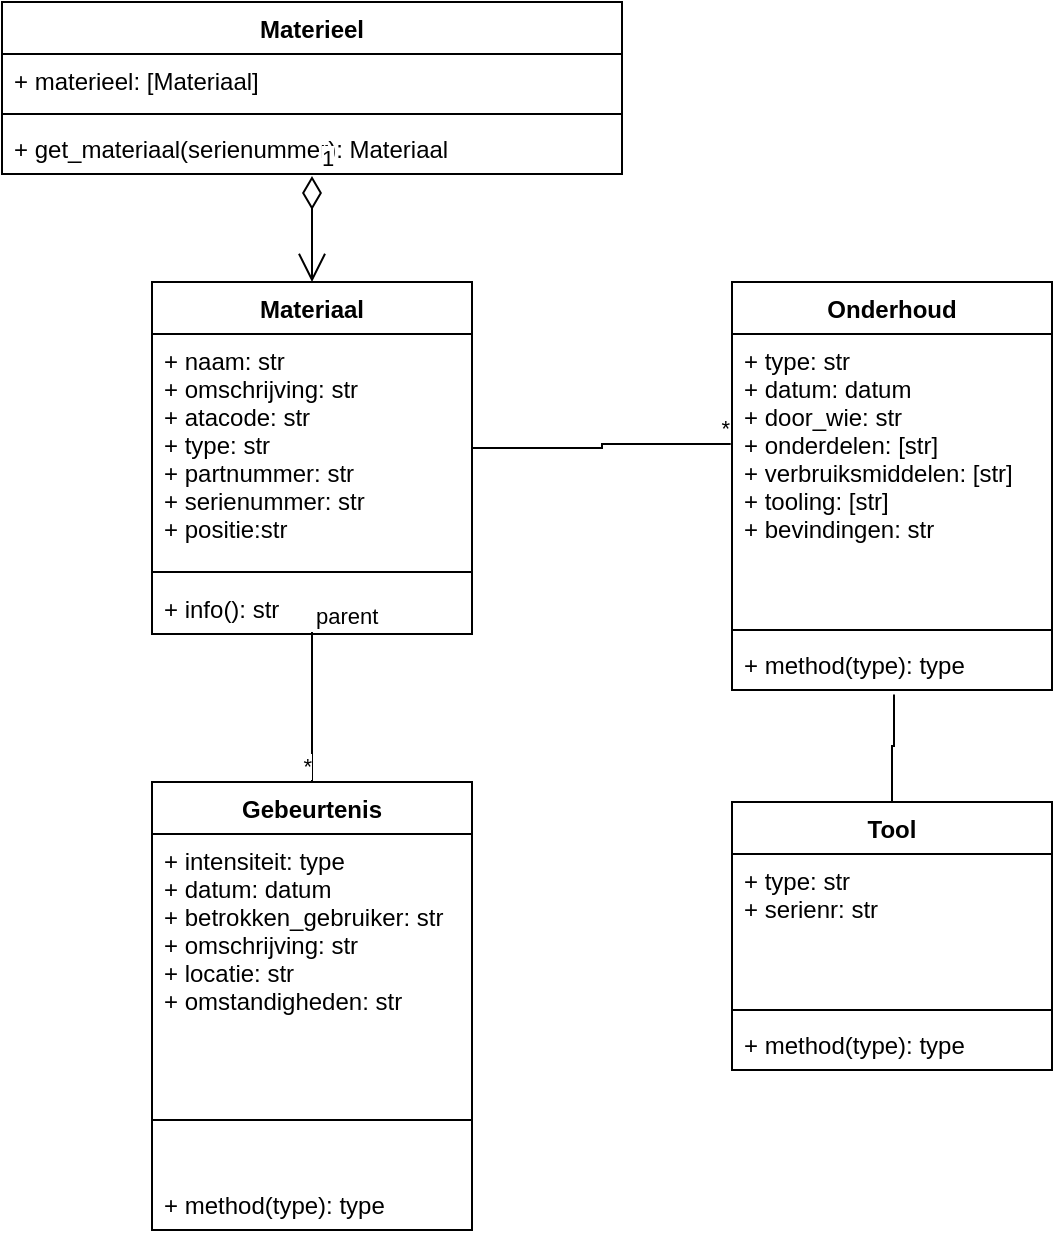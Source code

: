 <mxfile version="20.2.8" type="device"><diagram id="lRZPRh93Hjcc6GeHKRXW" name="Pagina-1"><mxGraphModel dx="1223" dy="675" grid="1" gridSize="10" guides="1" tooltips="1" connect="1" arrows="1" fold="1" page="1" pageScale="1" pageWidth="827" pageHeight="1169" math="0" shadow="0"><root><mxCell id="0"/><mxCell id="1" parent="0"/><mxCell id="iHYqLUEX1jlx9S6duNTi-1" value="Materiaal" style="swimlane;fontStyle=1;align=center;verticalAlign=top;childLayout=stackLayout;horizontal=1;startSize=26;horizontalStack=0;resizeParent=1;resizeParentMax=0;resizeLast=0;collapsible=1;marginBottom=0;" parent="1" vertex="1"><mxGeometry x="150" y="170" width="160" height="176" as="geometry"><mxRectangle x="170" y="130" width="80" height="30" as="alternateBounds"/></mxGeometry></mxCell><object label="+ naam: str&#10;+ omschrijving: str&#10;+ atacode: str&#10;+ type: str&#10;+ partnummer: str&#10;+ serienummer: str&#10;+ positie:str&#10;" naam="" id="iHYqLUEX1jlx9S6duNTi-2"><mxCell style="text;strokeColor=none;fillColor=none;align=left;verticalAlign=top;spacingLeft=4;spacingRight=4;overflow=hidden;rotatable=0;points=[[0,0.5],[1,0.5]];portConstraint=eastwest;" parent="iHYqLUEX1jlx9S6duNTi-1" vertex="1"><mxGeometry y="26" width="160" height="114" as="geometry"/></mxCell></object><mxCell id="iHYqLUEX1jlx9S6duNTi-3" value="" style="line;strokeWidth=1;fillColor=none;align=left;verticalAlign=middle;spacingTop=-1;spacingLeft=3;spacingRight=3;rotatable=0;labelPosition=right;points=[];portConstraint=eastwest;strokeColor=inherit;" parent="iHYqLUEX1jlx9S6duNTi-1" vertex="1"><mxGeometry y="140" width="160" height="10" as="geometry"/></mxCell><mxCell id="iHYqLUEX1jlx9S6duNTi-4" value="+ info(): str" style="text;strokeColor=none;fillColor=none;align=left;verticalAlign=top;spacingLeft=4;spacingRight=4;overflow=hidden;rotatable=0;points=[[0,0.5],[1,0.5]];portConstraint=eastwest;" parent="iHYqLUEX1jlx9S6duNTi-1" vertex="1"><mxGeometry y="150" width="160" height="26" as="geometry"/></mxCell><mxCell id="iHYqLUEX1jlx9S6duNTi-5" value="Gebeurtenis" style="swimlane;fontStyle=1;align=center;verticalAlign=top;childLayout=stackLayout;horizontal=1;startSize=26;horizontalStack=0;resizeParent=1;resizeParentMax=0;resizeLast=0;collapsible=1;marginBottom=0;" parent="1" vertex="1"><mxGeometry x="150" y="420" width="160" height="224" as="geometry"/></mxCell><mxCell id="iHYqLUEX1jlx9S6duNTi-6" value="+ intensiteit: type&#10;+ datum: datum&#10;+ betrokken_gebruiker: str&#10;+ omschrijving: str&#10;+ locatie: str&#10;+ omstandigheden: str" style="text;strokeColor=none;fillColor=none;align=left;verticalAlign=top;spacingLeft=4;spacingRight=4;overflow=hidden;rotatable=0;points=[[0,0.5],[1,0.5]];portConstraint=eastwest;" parent="iHYqLUEX1jlx9S6duNTi-5" vertex="1"><mxGeometry y="26" width="160" height="114" as="geometry"/></mxCell><mxCell id="iHYqLUEX1jlx9S6duNTi-7" value="" style="line;strokeWidth=1;fillColor=none;align=left;verticalAlign=middle;spacingTop=-1;spacingLeft=3;spacingRight=3;rotatable=0;labelPosition=right;points=[];portConstraint=eastwest;strokeColor=inherit;" parent="iHYqLUEX1jlx9S6duNTi-5" vertex="1"><mxGeometry y="140" width="160" height="58" as="geometry"/></mxCell><mxCell id="iHYqLUEX1jlx9S6duNTi-8" value="+ method(type): type" style="text;strokeColor=none;fillColor=none;align=left;verticalAlign=top;spacingLeft=4;spacingRight=4;overflow=hidden;rotatable=0;points=[[0,0.5],[1,0.5]];portConstraint=eastwest;" parent="iHYqLUEX1jlx9S6duNTi-5" vertex="1"><mxGeometry y="198" width="160" height="26" as="geometry"/></mxCell><mxCell id="iHYqLUEX1jlx9S6duNTi-13" value="" style="endArrow=none;html=1;edgeStyle=orthogonalEdgeStyle;rounded=0;entryX=0.5;entryY=0;entryDx=0;entryDy=0;exitX=0.5;exitY=0.962;exitDx=0;exitDy=0;exitPerimeter=0;" parent="1" source="iHYqLUEX1jlx9S6duNTi-4" target="iHYqLUEX1jlx9S6duNTi-5" edge="1"><mxGeometry relative="1" as="geometry"><mxPoint x="230" y="350" as="sourcePoint"/><mxPoint x="450" y="370" as="targetPoint"/></mxGeometry></mxCell><mxCell id="iHYqLUEX1jlx9S6duNTi-14" value="parent" style="edgeLabel;resizable=0;html=1;align=left;verticalAlign=bottom;" parent="iHYqLUEX1jlx9S6duNTi-13" connectable="0" vertex="1"><mxGeometry x="-1" relative="1" as="geometry"/></mxCell><mxCell id="iHYqLUEX1jlx9S6duNTi-15" value="*" style="edgeLabel;resizable=0;html=1;align=right;verticalAlign=bottom;" parent="iHYqLUEX1jlx9S6duNTi-13" connectable="0" vertex="1"><mxGeometry x="1" relative="1" as="geometry"/></mxCell><mxCell id="iHYqLUEX1jlx9S6duNTi-16" value="Onderhoud" style="swimlane;fontStyle=1;align=center;verticalAlign=top;childLayout=stackLayout;horizontal=1;startSize=26;horizontalStack=0;resizeParent=1;resizeParentMax=0;resizeLast=0;collapsible=1;marginBottom=0;" parent="1" vertex="1"><mxGeometry x="440" y="170" width="160" height="204" as="geometry"/></mxCell><mxCell id="iHYqLUEX1jlx9S6duNTi-17" value="+ type: str&#10;+ datum: datum&#10;+ door_wie: str&#10;+ onderdelen: [str]&#10;+ verbruiksmiddelen: [str]&#10;+ tooling: [str]&#10;+ bevindingen: str" style="text;strokeColor=none;fillColor=none;align=left;verticalAlign=top;spacingLeft=4;spacingRight=4;overflow=hidden;rotatable=0;points=[[0,0.5],[1,0.5]];portConstraint=eastwest;" parent="iHYqLUEX1jlx9S6duNTi-16" vertex="1"><mxGeometry y="26" width="160" height="144" as="geometry"/></mxCell><mxCell id="iHYqLUEX1jlx9S6duNTi-18" value="" style="line;strokeWidth=1;fillColor=none;align=left;verticalAlign=middle;spacingTop=-1;spacingLeft=3;spacingRight=3;rotatable=0;labelPosition=right;points=[];portConstraint=eastwest;strokeColor=inherit;" parent="iHYqLUEX1jlx9S6duNTi-16" vertex="1"><mxGeometry y="170" width="160" height="8" as="geometry"/></mxCell><mxCell id="iHYqLUEX1jlx9S6duNTi-19" value="+ method(type): type" style="text;strokeColor=none;fillColor=none;align=left;verticalAlign=top;spacingLeft=4;spacingRight=4;overflow=hidden;rotatable=0;points=[[0,0.5],[1,0.5]];portConstraint=eastwest;" parent="iHYqLUEX1jlx9S6duNTi-16" vertex="1"><mxGeometry y="178" width="160" height="26" as="geometry"/></mxCell><mxCell id="iHYqLUEX1jlx9S6duNTi-20" value="Tool" style="swimlane;fontStyle=1;align=center;verticalAlign=top;childLayout=stackLayout;horizontal=1;startSize=26;horizontalStack=0;resizeParent=1;resizeParentMax=0;resizeLast=0;collapsible=1;marginBottom=0;" parent="1" vertex="1"><mxGeometry x="440" y="430" width="160" height="134" as="geometry"/></mxCell><mxCell id="iHYqLUEX1jlx9S6duNTi-21" value="+ type: str&#10;+ serienr: str" style="text;strokeColor=none;fillColor=none;align=left;verticalAlign=top;spacingLeft=4;spacingRight=4;overflow=hidden;rotatable=0;points=[[0,0.5],[1,0.5]];portConstraint=eastwest;" parent="iHYqLUEX1jlx9S6duNTi-20" vertex="1"><mxGeometry y="26" width="160" height="74" as="geometry"/></mxCell><mxCell id="iHYqLUEX1jlx9S6duNTi-22" value="" style="line;strokeWidth=1;fillColor=none;align=left;verticalAlign=middle;spacingTop=-1;spacingLeft=3;spacingRight=3;rotatable=0;labelPosition=right;points=[];portConstraint=eastwest;strokeColor=inherit;" parent="iHYqLUEX1jlx9S6duNTi-20" vertex="1"><mxGeometry y="100" width="160" height="8" as="geometry"/></mxCell><mxCell id="iHYqLUEX1jlx9S6duNTi-23" value="+ method(type): type" style="text;strokeColor=none;fillColor=none;align=left;verticalAlign=top;spacingLeft=4;spacingRight=4;overflow=hidden;rotatable=0;points=[[0,0.5],[1,0.5]];portConstraint=eastwest;" parent="iHYqLUEX1jlx9S6duNTi-20" vertex="1"><mxGeometry y="108" width="160" height="26" as="geometry"/></mxCell><mxCell id="iHYqLUEX1jlx9S6duNTi-28" value="" style="endArrow=none;html=1;edgeStyle=orthogonalEdgeStyle;rounded=0;exitX=0.5;exitY=0;exitDx=0;exitDy=0;entryX=0.504;entryY=1.09;entryDx=0;entryDy=0;entryPerimeter=0;" parent="1" source="iHYqLUEX1jlx9S6duNTi-20" target="iHYqLUEX1jlx9S6duNTi-19" edge="1"><mxGeometry relative="1" as="geometry"><mxPoint x="290" y="360" as="sourcePoint"/><mxPoint x="450" y="360" as="targetPoint"/><Array as="points"><mxPoint x="520" y="402"/><mxPoint x="521" y="402"/><mxPoint x="521" y="376"/></Array></mxGeometry></mxCell><mxCell id="iHYqLUEX1jlx9S6duNTi-31" value="" style="endArrow=none;html=1;edgeStyle=orthogonalEdgeStyle;rounded=0;exitX=1;exitY=0.5;exitDx=0;exitDy=0;entryX=-0.004;entryY=0.382;entryDx=0;entryDy=0;entryPerimeter=0;" parent="1" source="iHYqLUEX1jlx9S6duNTi-2" target="iHYqLUEX1jlx9S6duNTi-17" edge="1"><mxGeometry relative="1" as="geometry"><mxPoint x="290" y="360" as="sourcePoint"/><mxPoint x="450" y="360" as="targetPoint"/></mxGeometry></mxCell><mxCell id="iHYqLUEX1jlx9S6duNTi-33" value="*" style="edgeLabel;resizable=0;html=1;align=right;verticalAlign=bottom;" parent="iHYqLUEX1jlx9S6duNTi-31" connectable="0" vertex="1"><mxGeometry x="1" relative="1" as="geometry"/></mxCell><mxCell id="USxW0CACg361LUo1x-As-1" value="Materieel" style="swimlane;fontStyle=1;align=center;verticalAlign=top;childLayout=stackLayout;horizontal=1;startSize=26;horizontalStack=0;resizeParent=1;resizeParentMax=0;resizeLast=0;collapsible=1;marginBottom=0;" vertex="1" parent="1"><mxGeometry x="75" y="30" width="310" height="86" as="geometry"/></mxCell><mxCell id="USxW0CACg361LUo1x-As-2" value="+ materieel: [Materiaal]" style="text;strokeColor=none;fillColor=none;align=left;verticalAlign=top;spacingLeft=4;spacingRight=4;overflow=hidden;rotatable=0;points=[[0,0.5],[1,0.5]];portConstraint=eastwest;" vertex="1" parent="USxW0CACg361LUo1x-As-1"><mxGeometry y="26" width="310" height="26" as="geometry"/></mxCell><mxCell id="USxW0CACg361LUo1x-As-3" value="" style="line;strokeWidth=1;fillColor=none;align=left;verticalAlign=middle;spacingTop=-1;spacingLeft=3;spacingRight=3;rotatable=0;labelPosition=right;points=[];portConstraint=eastwest;strokeColor=inherit;" vertex="1" parent="USxW0CACg361LUo1x-As-1"><mxGeometry y="52" width="310" height="8" as="geometry"/></mxCell><mxCell id="USxW0CACg361LUo1x-As-4" value="+ get_materiaal(serienummer): Materiaal" style="text;strokeColor=none;fillColor=none;align=left;verticalAlign=top;spacingLeft=4;spacingRight=4;overflow=hidden;rotatable=0;points=[[0,0.5],[1,0.5]];portConstraint=eastwest;" vertex="1" parent="USxW0CACg361LUo1x-As-1"><mxGeometry y="60" width="310" height="26" as="geometry"/></mxCell><mxCell id="USxW0CACg361LUo1x-As-7" value="1" style="endArrow=open;html=1;endSize=12;startArrow=diamondThin;startSize=14;startFill=0;edgeStyle=orthogonalEdgeStyle;align=left;verticalAlign=bottom;rounded=0;exitX=0.5;exitY=1.038;exitDx=0;exitDy=0;exitPerimeter=0;" edge="1" parent="1" source="USxW0CACg361LUo1x-As-4" target="iHYqLUEX1jlx9S6duNTi-1"><mxGeometry x="-1" y="3" relative="1" as="geometry"><mxPoint x="340" y="80" as="sourcePoint"/><mxPoint x="500" y="80" as="targetPoint"/></mxGeometry></mxCell></root></mxGraphModel></diagram></mxfile>